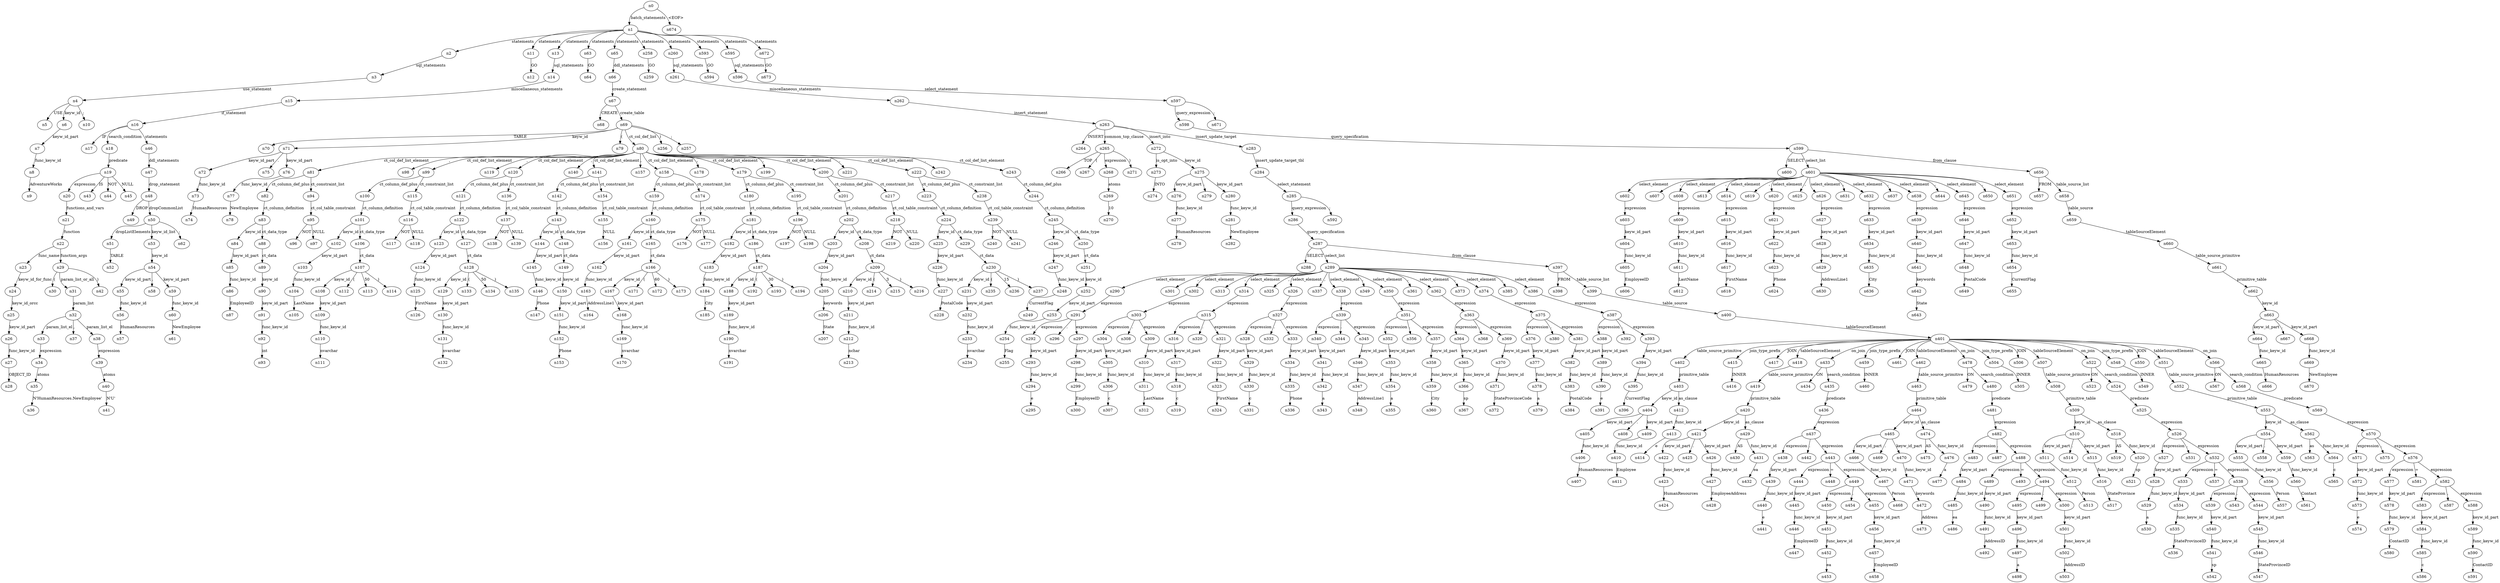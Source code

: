 digraph ParseTree {
  n0 -> n1 [label="batch_statements"];
  n1 -> n2 [label="statements"];
  n2 -> n3 [label="sql_statements"];
  n3 -> n4 [label="use_statement"];
  n4 -> n5 [label="USE"];
  n4 -> n6 [label="keyw_id"];
  n6 -> n7 [label="keyw_id_part"];
  n7 -> n8 [label="func_keyw_id"];
  n8 -> n9 [label="AdventureWorks"];
  n4 -> n10 [label=";"];
  n1 -> n11 [label="statements"];
  n11 -> n12 [label="GO"];
  n1 -> n13 [label="statements"];
  n13 -> n14 [label="sql_statements"];
  n14 -> n15 [label="miscellaneous_statements"];
  n15 -> n16 [label="if_statement"];
  n16 -> n17 [label="IF"];
  n16 -> n18 [label="search_condition"];
  n18 -> n19 [label="predicate"];
  n19 -> n20 [label="expression"];
  n20 -> n21 [label="functions_and_vars"];
  n21 -> n22 [label="function"];
  n22 -> n23 [label="func_name"];
  n23 -> n24 [label="keyw_id_for_func"];
  n24 -> n25 [label="keyw_id_orcc"];
  n25 -> n26 [label="keyw_id_part"];
  n26 -> n27 [label="func_keyw_id"];
  n27 -> n28 [label="OBJECT_ID"];
  n22 -> n29 [label="function_args"];
  n29 -> n30 [label="("];
  n29 -> n31 [label="param_list_or_all"];
  n31 -> n32 [label="param_list"];
  n32 -> n33 [label="param_list_el"];
  n33 -> n34 [label="expression"];
  n34 -> n35 [label="atoms"];
  n35 -> n36 [label="N'HumanResources.NewEmployee'"];
  n32 -> n37 [label=","];
  n32 -> n38 [label="param_list_el"];
  n38 -> n39 [label="expression"];
  n39 -> n40 [label="atoms"];
  n40 -> n41 [label="N'U'"];
  n29 -> n42 [label=")"];
  n19 -> n43 [label="IS"];
  n19 -> n44 [label="NOT"];
  n19 -> n45 [label="NULL"];
  n16 -> n46 [label="statements"];
  n46 -> n47 [label="ddl_statements"];
  n47 -> n48 [label="drop_statement"];
  n48 -> n49 [label="DROP"];
  n48 -> n50 [label="dropCommonList"];
  n50 -> n51 [label="dropListElements"];
  n51 -> n52 [label="TABLE"];
  n50 -> n53 [label="keyw_id_list"];
  n53 -> n54 [label="keyw_id"];
  n54 -> n55 [label="keyw_id_part"];
  n55 -> n56 [label="func_keyw_id"];
  n56 -> n57 [label="HumanResources"];
  n54 -> n58 [label="."];
  n54 -> n59 [label="keyw_id_part"];
  n59 -> n60 [label="func_keyw_id"];
  n60 -> n61 [label="NewEmployee"];
  n50 -> n62 [label=";"];
  n1 -> n63 [label="statements"];
  n63 -> n64 [label="GO"];
  n1 -> n65 [label="statements"];
  n65 -> n66 [label="ddl_statements"];
  n66 -> n67 [label="create_statement"];
  n67 -> n68 [label="CREATE"];
  n67 -> n69 [label="create_table"];
  n69 -> n70 [label="TABLE"];
  n69 -> n71 [label="keyw_id"];
  n71 -> n72 [label="keyw_id_part"];
  n72 -> n73 [label="func_keyw_id"];
  n73 -> n74 [label="HumanResources"];
  n71 -> n75 [label="."];
  n71 -> n76 [label="keyw_id_part"];
  n76 -> n77 [label="func_keyw_id"];
  n77 -> n78 [label="NewEmployee"];
  n69 -> n79 [label="("];
  n69 -> n80 [label="ct_col_def_list"];
  n80 -> n81 [label="ct_col_def_list_element"];
  n81 -> n82 [label="ct_column_def_plus"];
  n82 -> n83 [label="ct_column_definition"];
  n83 -> n84 [label="keyw_id"];
  n84 -> n85 [label="keyw_id_part"];
  n85 -> n86 [label="func_keyw_id"];
  n86 -> n87 [label="EmployeeID"];
  n83 -> n88 [label="ct_data_type"];
  n88 -> n89 [label="ct_data"];
  n89 -> n90 [label="keyw_id"];
  n90 -> n91 [label="keyw_id_part"];
  n91 -> n92 [label="func_keyw_id"];
  n92 -> n93 [label="int"];
  n81 -> n94 [label="ct_constraint_list"];
  n94 -> n95 [label="ct_col_table_constraint"];
  n95 -> n96 [label="NOT"];
  n95 -> n97 [label="NULL"];
  n80 -> n98 [label=","];
  n80 -> n99 [label="ct_col_def_list_element"];
  n99 -> n100 [label="ct_column_def_plus"];
  n100 -> n101 [label="ct_column_definition"];
  n101 -> n102 [label="keyw_id"];
  n102 -> n103 [label="keyw_id_part"];
  n103 -> n104 [label="func_keyw_id"];
  n104 -> n105 [label="LastName"];
  n101 -> n106 [label="ct_data_type"];
  n106 -> n107 [label="ct_data"];
  n107 -> n108 [label="keyw_id"];
  n108 -> n109 [label="keyw_id_part"];
  n109 -> n110 [label="func_keyw_id"];
  n110 -> n111 [label="nvarchar"];
  n107 -> n112 [label="("];
  n107 -> n113 [label="50"];
  n107 -> n114 [label=")"];
  n99 -> n115 [label="ct_constraint_list"];
  n115 -> n116 [label="ct_col_table_constraint"];
  n116 -> n117 [label="NOT"];
  n116 -> n118 [label="NULL"];
  n80 -> n119 [label=","];
  n80 -> n120 [label="ct_col_def_list_element"];
  n120 -> n121 [label="ct_column_def_plus"];
  n121 -> n122 [label="ct_column_definition"];
  n122 -> n123 [label="keyw_id"];
  n123 -> n124 [label="keyw_id_part"];
  n124 -> n125 [label="func_keyw_id"];
  n125 -> n126 [label="FirstName"];
  n122 -> n127 [label="ct_data_type"];
  n127 -> n128 [label="ct_data"];
  n128 -> n129 [label="keyw_id"];
  n129 -> n130 [label="keyw_id_part"];
  n130 -> n131 [label="func_keyw_id"];
  n131 -> n132 [label="nvarchar"];
  n128 -> n133 [label="("];
  n128 -> n134 [label="50"];
  n128 -> n135 [label=")"];
  n120 -> n136 [label="ct_constraint_list"];
  n136 -> n137 [label="ct_col_table_constraint"];
  n137 -> n138 [label="NOT"];
  n137 -> n139 [label="NULL"];
  n80 -> n140 [label=","];
  n80 -> n141 [label="ct_col_def_list_element"];
  n141 -> n142 [label="ct_column_def_plus"];
  n142 -> n143 [label="ct_column_definition"];
  n143 -> n144 [label="keyw_id"];
  n144 -> n145 [label="keyw_id_part"];
  n145 -> n146 [label="func_keyw_id"];
  n146 -> n147 [label="Phone"];
  n143 -> n148 [label="ct_data_type"];
  n148 -> n149 [label="ct_data"];
  n149 -> n150 [label="keyw_id"];
  n150 -> n151 [label="keyw_id_part"];
  n151 -> n152 [label="func_keyw_id"];
  n152 -> n153 [label="Phone"];
  n141 -> n154 [label="ct_constraint_list"];
  n154 -> n155 [label="ct_col_table_constraint"];
  n155 -> n156 [label="NULL"];
  n80 -> n157 [label=","];
  n80 -> n158 [label="ct_col_def_list_element"];
  n158 -> n159 [label="ct_column_def_plus"];
  n159 -> n160 [label="ct_column_definition"];
  n160 -> n161 [label="keyw_id"];
  n161 -> n162 [label="keyw_id_part"];
  n162 -> n163 [label="func_keyw_id"];
  n163 -> n164 [label="AddressLine1"];
  n160 -> n165 [label="ct_data_type"];
  n165 -> n166 [label="ct_data"];
  n166 -> n167 [label="keyw_id"];
  n167 -> n168 [label="keyw_id_part"];
  n168 -> n169 [label="func_keyw_id"];
  n169 -> n170 [label="nvarchar"];
  n166 -> n171 [label="("];
  n166 -> n172 [label="60"];
  n166 -> n173 [label=")"];
  n158 -> n174 [label="ct_constraint_list"];
  n174 -> n175 [label="ct_col_table_constraint"];
  n175 -> n176 [label="NOT"];
  n175 -> n177 [label="NULL"];
  n80 -> n178 [label=","];
  n80 -> n179 [label="ct_col_def_list_element"];
  n179 -> n180 [label="ct_column_def_plus"];
  n180 -> n181 [label="ct_column_definition"];
  n181 -> n182 [label="keyw_id"];
  n182 -> n183 [label="keyw_id_part"];
  n183 -> n184 [label="func_keyw_id"];
  n184 -> n185 [label="City"];
  n181 -> n186 [label="ct_data_type"];
  n186 -> n187 [label="ct_data"];
  n187 -> n188 [label="keyw_id"];
  n188 -> n189 [label="keyw_id_part"];
  n189 -> n190 [label="func_keyw_id"];
  n190 -> n191 [label="nvarchar"];
  n187 -> n192 [label="("];
  n187 -> n193 [label="30"];
  n187 -> n194 [label=")"];
  n179 -> n195 [label="ct_constraint_list"];
  n195 -> n196 [label="ct_col_table_constraint"];
  n196 -> n197 [label="NOT"];
  n196 -> n198 [label="NULL"];
  n80 -> n199 [label=","];
  n80 -> n200 [label="ct_col_def_list_element"];
  n200 -> n201 [label="ct_column_def_plus"];
  n201 -> n202 [label="ct_column_definition"];
  n202 -> n203 [label="keyw_id"];
  n203 -> n204 [label="keyw_id_part"];
  n204 -> n205 [label="func_keyw_id"];
  n205 -> n206 [label="keywords"];
  n206 -> n207 [label="State"];
  n202 -> n208 [label="ct_data_type"];
  n208 -> n209 [label="ct_data"];
  n209 -> n210 [label="keyw_id"];
  n210 -> n211 [label="keyw_id_part"];
  n211 -> n212 [label="func_keyw_id"];
  n212 -> n213 [label="nchar"];
  n209 -> n214 [label="("];
  n209 -> n215 [label="3"];
  n209 -> n216 [label=")"];
  n200 -> n217 [label="ct_constraint_list"];
  n217 -> n218 [label="ct_col_table_constraint"];
  n218 -> n219 [label="NOT"];
  n218 -> n220 [label="NULL"];
  n80 -> n221 [label=","];
  n80 -> n222 [label="ct_col_def_list_element"];
  n222 -> n223 [label="ct_column_def_plus"];
  n223 -> n224 [label="ct_column_definition"];
  n224 -> n225 [label="keyw_id"];
  n225 -> n226 [label="keyw_id_part"];
  n226 -> n227 [label="func_keyw_id"];
  n227 -> n228 [label="PostalCode"];
  n224 -> n229 [label="ct_data_type"];
  n229 -> n230 [label="ct_data"];
  n230 -> n231 [label="keyw_id"];
  n231 -> n232 [label="keyw_id_part"];
  n232 -> n233 [label="func_keyw_id"];
  n233 -> n234 [label="nvarchar"];
  n230 -> n235 [label="("];
  n230 -> n236 [label="15"];
  n230 -> n237 [label=")"];
  n222 -> n238 [label="ct_constraint_list"];
  n238 -> n239 [label="ct_col_table_constraint"];
  n239 -> n240 [label="NOT"];
  n239 -> n241 [label="NULL"];
  n80 -> n242 [label=","];
  n80 -> n243 [label="ct_col_def_list_element"];
  n243 -> n244 [label="ct_column_def_plus"];
  n244 -> n245 [label="ct_column_definition"];
  n245 -> n246 [label="keyw_id"];
  n246 -> n247 [label="keyw_id_part"];
  n247 -> n248 [label="func_keyw_id"];
  n248 -> n249 [label="CurrentFlag"];
  n245 -> n250 [label="ct_data_type"];
  n250 -> n251 [label="ct_data"];
  n251 -> n252 [label="keyw_id"];
  n252 -> n253 [label="keyw_id_part"];
  n253 -> n254 [label="func_keyw_id"];
  n254 -> n255 [label="Flag"];
  n69 -> n256 [label=")"];
  n69 -> n257 [label=";"];
  n1 -> n258 [label="statements"];
  n258 -> n259 [label="GO"];
  n1 -> n260 [label="statements"];
  n260 -> n261 [label="sql_statements"];
  n261 -> n262 [label="miscellaneous_statements"];
  n262 -> n263 [label="insert_statement"];
  n263 -> n264 [label="INSERT"];
  n263 -> n265 [label="common_top_clause"];
  n265 -> n266 [label="TOP"];
  n265 -> n267 [label="("];
  n265 -> n268 [label="expression"];
  n268 -> n269 [label="atoms"];
  n269 -> n270 [label="10"];
  n265 -> n271 [label=")"];
  n263 -> n272 [label="insert_into"];
  n272 -> n273 [label="is_opt_into"];
  n273 -> n274 [label="INTO"];
  n272 -> n275 [label="keyw_id"];
  n275 -> n276 [label="keyw_id_part"];
  n276 -> n277 [label="func_keyw_id"];
  n277 -> n278 [label="HumanResources"];
  n275 -> n279 [label="."];
  n275 -> n280 [label="keyw_id_part"];
  n280 -> n281 [label="func_keyw_id"];
  n281 -> n282 [label="NewEmployee"];
  n263 -> n283 [label="insert_update_target"];
  n283 -> n284 [label="insert_update_target_tbl"];
  n284 -> n285 [label="select_statement"];
  n285 -> n286 [label="query_expression"];
  n286 -> n287 [label="query_specification"];
  n287 -> n288 [label="SELECT"];
  n287 -> n289 [label="select_list"];
  n289 -> n290 [label="select_element"];
  n290 -> n291 [label="expression"];
  n291 -> n292 [label="expression"];
  n292 -> n293 [label="keyw_id_part"];
  n293 -> n294 [label="func_keyw_id"];
  n294 -> n295 [label="e"];
  n291 -> n296 [label="."];
  n291 -> n297 [label="expression"];
  n297 -> n298 [label="keyw_id_part"];
  n298 -> n299 [label="func_keyw_id"];
  n299 -> n300 [label="EmployeeID"];
  n289 -> n301 [label=","];
  n289 -> n302 [label="select_element"];
  n302 -> n303 [label="expression"];
  n303 -> n304 [label="expression"];
  n304 -> n305 [label="keyw_id_part"];
  n305 -> n306 [label="func_keyw_id"];
  n306 -> n307 [label="c"];
  n303 -> n308 [label="."];
  n303 -> n309 [label="expression"];
  n309 -> n310 [label="keyw_id_part"];
  n310 -> n311 [label="func_keyw_id"];
  n311 -> n312 [label="LastName"];
  n289 -> n313 [label=","];
  n289 -> n314 [label="select_element"];
  n314 -> n315 [label="expression"];
  n315 -> n316 [label="expression"];
  n316 -> n317 [label="keyw_id_part"];
  n317 -> n318 [label="func_keyw_id"];
  n318 -> n319 [label="c"];
  n315 -> n320 [label="."];
  n315 -> n321 [label="expression"];
  n321 -> n322 [label="keyw_id_part"];
  n322 -> n323 [label="func_keyw_id"];
  n323 -> n324 [label="FirstName"];
  n289 -> n325 [label=","];
  n289 -> n326 [label="select_element"];
  n326 -> n327 [label="expression"];
  n327 -> n328 [label="expression"];
  n328 -> n329 [label="keyw_id_part"];
  n329 -> n330 [label="func_keyw_id"];
  n330 -> n331 [label="c"];
  n327 -> n332 [label="."];
  n327 -> n333 [label="expression"];
  n333 -> n334 [label="keyw_id_part"];
  n334 -> n335 [label="func_keyw_id"];
  n335 -> n336 [label="Phone"];
  n289 -> n337 [label=","];
  n289 -> n338 [label="select_element"];
  n338 -> n339 [label="expression"];
  n339 -> n340 [label="expression"];
  n340 -> n341 [label="keyw_id_part"];
  n341 -> n342 [label="func_keyw_id"];
  n342 -> n343 [label="a"];
  n339 -> n344 [label="."];
  n339 -> n345 [label="expression"];
  n345 -> n346 [label="keyw_id_part"];
  n346 -> n347 [label="func_keyw_id"];
  n347 -> n348 [label="AddressLine1"];
  n289 -> n349 [label=","];
  n289 -> n350 [label="select_element"];
  n350 -> n351 [label="expression"];
  n351 -> n352 [label="expression"];
  n352 -> n353 [label="keyw_id_part"];
  n353 -> n354 [label="func_keyw_id"];
  n354 -> n355 [label="a"];
  n351 -> n356 [label="."];
  n351 -> n357 [label="expression"];
  n357 -> n358 [label="keyw_id_part"];
  n358 -> n359 [label="func_keyw_id"];
  n359 -> n360 [label="City"];
  n289 -> n361 [label=","];
  n289 -> n362 [label="select_element"];
  n362 -> n363 [label="expression"];
  n363 -> n364 [label="expression"];
  n364 -> n365 [label="keyw_id_part"];
  n365 -> n366 [label="func_keyw_id"];
  n366 -> n367 [label="sp"];
  n363 -> n368 [label="."];
  n363 -> n369 [label="expression"];
  n369 -> n370 [label="keyw_id_part"];
  n370 -> n371 [label="func_keyw_id"];
  n371 -> n372 [label="StateProvinceCode"];
  n289 -> n373 [label=","];
  n289 -> n374 [label="select_element"];
  n374 -> n375 [label="expression"];
  n375 -> n376 [label="expression"];
  n376 -> n377 [label="keyw_id_part"];
  n377 -> n378 [label="func_keyw_id"];
  n378 -> n379 [label="a"];
  n375 -> n380 [label="."];
  n375 -> n381 [label="expression"];
  n381 -> n382 [label="keyw_id_part"];
  n382 -> n383 [label="func_keyw_id"];
  n383 -> n384 [label="PostalCode"];
  n289 -> n385 [label=","];
  n289 -> n386 [label="select_element"];
  n386 -> n387 [label="expression"];
  n387 -> n388 [label="expression"];
  n388 -> n389 [label="keyw_id_part"];
  n389 -> n390 [label="func_keyw_id"];
  n390 -> n391 [label="e"];
  n387 -> n392 [label="."];
  n387 -> n393 [label="expression"];
  n393 -> n394 [label="keyw_id_part"];
  n394 -> n395 [label="func_keyw_id"];
  n395 -> n396 [label="CurrentFlag"];
  n287 -> n397 [label="from_clause"];
  n397 -> n398 [label="FROM"];
  n397 -> n399 [label="table_source_list"];
  n399 -> n400 [label="table_source"];
  n400 -> n401 [label="tableSourceElement"];
  n401 -> n402 [label="table_source_primitive"];
  n402 -> n403 [label="primitive_table"];
  n403 -> n404 [label="keyw_id"];
  n404 -> n405 [label="keyw_id_part"];
  n405 -> n406 [label="func_keyw_id"];
  n406 -> n407 [label="HumanResources"];
  n404 -> n408 [label="."];
  n404 -> n409 [label="keyw_id_part"];
  n409 -> n410 [label="func_keyw_id"];
  n410 -> n411 [label="Employee"];
  n403 -> n412 [label="as_clause"];
  n412 -> n413 [label="func_keyw_id"];
  n413 -> n414 [label="e"];
  n401 -> n415 [label="join_type_prefix"];
  n415 -> n416 [label="INNER"];
  n401 -> n417 [label="JOIN"];
  n401 -> n418 [label="tableSourceElement"];
  n418 -> n419 [label="table_source_primitive"];
  n419 -> n420 [label="primitive_table"];
  n420 -> n421 [label="keyw_id"];
  n421 -> n422 [label="keyw_id_part"];
  n422 -> n423 [label="func_keyw_id"];
  n423 -> n424 [label="HumanResources"];
  n421 -> n425 [label="."];
  n421 -> n426 [label="keyw_id_part"];
  n426 -> n427 [label="func_keyw_id"];
  n427 -> n428 [label="EmployeeAddress"];
  n420 -> n429 [label="as_clause"];
  n429 -> n430 [label="AS"];
  n429 -> n431 [label="func_keyw_id"];
  n431 -> n432 [label="ea"];
  n401 -> n433 [label="on_join"];
  n433 -> n434 [label="ON"];
  n433 -> n435 [label="search_condition"];
  n435 -> n436 [label="predicate"];
  n436 -> n437 [label="expression"];
  n437 -> n438 [label="expression"];
  n438 -> n439 [label="keyw_id_part"];
  n439 -> n440 [label="func_keyw_id"];
  n440 -> n441 [label="e"];
  n437 -> n442 [label="."];
  n437 -> n443 [label="expression"];
  n443 -> n444 [label="expression"];
  n444 -> n445 [label="keyw_id_part"];
  n445 -> n446 [label="func_keyw_id"];
  n446 -> n447 [label="EmployeeID"];
  n443 -> n448 [label="="];
  n443 -> n449 [label="expression"];
  n449 -> n450 [label="expression"];
  n450 -> n451 [label="keyw_id_part"];
  n451 -> n452 [label="func_keyw_id"];
  n452 -> n453 [label="ea"];
  n449 -> n454 [label="."];
  n449 -> n455 [label="expression"];
  n455 -> n456 [label="keyw_id_part"];
  n456 -> n457 [label="func_keyw_id"];
  n457 -> n458 [label="EmployeeID"];
  n401 -> n459 [label="join_type_prefix"];
  n459 -> n460 [label="INNER"];
  n401 -> n461 [label="JOIN"];
  n401 -> n462 [label="tableSourceElement"];
  n462 -> n463 [label="table_source_primitive"];
  n463 -> n464 [label="primitive_table"];
  n464 -> n465 [label="keyw_id"];
  n465 -> n466 [label="keyw_id_part"];
  n466 -> n467 [label="func_keyw_id"];
  n467 -> n468 [label="Person"];
  n465 -> n469 [label="."];
  n465 -> n470 [label="keyw_id_part"];
  n470 -> n471 [label="func_keyw_id"];
  n471 -> n472 [label="keywords"];
  n472 -> n473 [label="Address"];
  n464 -> n474 [label="as_clause"];
  n474 -> n475 [label="AS"];
  n474 -> n476 [label="func_keyw_id"];
  n476 -> n477 [label="a"];
  n401 -> n478 [label="on_join"];
  n478 -> n479 [label="ON"];
  n478 -> n480 [label="search_condition"];
  n480 -> n481 [label="predicate"];
  n481 -> n482 [label="expression"];
  n482 -> n483 [label="expression"];
  n483 -> n484 [label="keyw_id_part"];
  n484 -> n485 [label="func_keyw_id"];
  n485 -> n486 [label="ea"];
  n482 -> n487 [label="."];
  n482 -> n488 [label="expression"];
  n488 -> n489 [label="expression"];
  n489 -> n490 [label="keyw_id_part"];
  n490 -> n491 [label="func_keyw_id"];
  n491 -> n492 [label="AddressID"];
  n488 -> n493 [label="="];
  n488 -> n494 [label="expression"];
  n494 -> n495 [label="expression"];
  n495 -> n496 [label="keyw_id_part"];
  n496 -> n497 [label="func_keyw_id"];
  n497 -> n498 [label="a"];
  n494 -> n499 [label="."];
  n494 -> n500 [label="expression"];
  n500 -> n501 [label="keyw_id_part"];
  n501 -> n502 [label="func_keyw_id"];
  n502 -> n503 [label="AddressID"];
  n401 -> n504 [label="join_type_prefix"];
  n504 -> n505 [label="INNER"];
  n401 -> n506 [label="JOIN"];
  n401 -> n507 [label="tableSourceElement"];
  n507 -> n508 [label="table_source_primitive"];
  n508 -> n509 [label="primitive_table"];
  n509 -> n510 [label="keyw_id"];
  n510 -> n511 [label="keyw_id_part"];
  n511 -> n512 [label="func_keyw_id"];
  n512 -> n513 [label="Person"];
  n510 -> n514 [label="."];
  n510 -> n515 [label="keyw_id_part"];
  n515 -> n516 [label="func_keyw_id"];
  n516 -> n517 [label="StateProvince"];
  n509 -> n518 [label="as_clause"];
  n518 -> n519 [label="AS"];
  n518 -> n520 [label="func_keyw_id"];
  n520 -> n521 [label="sp"];
  n401 -> n522 [label="on_join"];
  n522 -> n523 [label="ON"];
  n522 -> n524 [label="search_condition"];
  n524 -> n525 [label="predicate"];
  n525 -> n526 [label="expression"];
  n526 -> n527 [label="expression"];
  n527 -> n528 [label="keyw_id_part"];
  n528 -> n529 [label="func_keyw_id"];
  n529 -> n530 [label="a"];
  n526 -> n531 [label="."];
  n526 -> n532 [label="expression"];
  n532 -> n533 [label="expression"];
  n533 -> n534 [label="keyw_id_part"];
  n534 -> n535 [label="func_keyw_id"];
  n535 -> n536 [label="StateProvinceID"];
  n532 -> n537 [label="="];
  n532 -> n538 [label="expression"];
  n538 -> n539 [label="expression"];
  n539 -> n540 [label="keyw_id_part"];
  n540 -> n541 [label="func_keyw_id"];
  n541 -> n542 [label="sp"];
  n538 -> n543 [label="."];
  n538 -> n544 [label="expression"];
  n544 -> n545 [label="keyw_id_part"];
  n545 -> n546 [label="func_keyw_id"];
  n546 -> n547 [label="StateProvinceID"];
  n401 -> n548 [label="join_type_prefix"];
  n548 -> n549 [label="INNER"];
  n401 -> n550 [label="JOIN"];
  n401 -> n551 [label="tableSourceElement"];
  n551 -> n552 [label="table_source_primitive"];
  n552 -> n553 [label="primitive_table"];
  n553 -> n554 [label="keyw_id"];
  n554 -> n555 [label="keyw_id_part"];
  n555 -> n556 [label="func_keyw_id"];
  n556 -> n557 [label="Person"];
  n554 -> n558 [label="."];
  n554 -> n559 [label="keyw_id_part"];
  n559 -> n560 [label="func_keyw_id"];
  n560 -> n561 [label="Contact"];
  n553 -> n562 [label="as_clause"];
  n562 -> n563 [label="as"];
  n562 -> n564 [label="func_keyw_id"];
  n564 -> n565 [label="c"];
  n401 -> n566 [label="on_join"];
  n566 -> n567 [label="ON"];
  n566 -> n568 [label="search_condition"];
  n568 -> n569 [label="predicate"];
  n569 -> n570 [label="expression"];
  n570 -> n571 [label="expression"];
  n571 -> n572 [label="keyw_id_part"];
  n572 -> n573 [label="func_keyw_id"];
  n573 -> n574 [label="e"];
  n570 -> n575 [label="."];
  n570 -> n576 [label="expression"];
  n576 -> n577 [label="expression"];
  n577 -> n578 [label="keyw_id_part"];
  n578 -> n579 [label="func_keyw_id"];
  n579 -> n580 [label="ContactID"];
  n576 -> n581 [label="="];
  n576 -> n582 [label="expression"];
  n582 -> n583 [label="expression"];
  n583 -> n584 [label="keyw_id_part"];
  n584 -> n585 [label="func_keyw_id"];
  n585 -> n586 [label="c"];
  n582 -> n587 [label="."];
  n582 -> n588 [label="expression"];
  n588 -> n589 [label="keyw_id_part"];
  n589 -> n590 [label="func_keyw_id"];
  n590 -> n591 [label="ContactID"];
  n285 -> n592 [label=";"];
  n1 -> n593 [label="statements"];
  n593 -> n594 [label="GO"];
  n1 -> n595 [label="statements"];
  n595 -> n596 [label="sql_statements"];
  n596 -> n597 [label="select_statement"];
  n597 -> n598 [label="query_expression"];
  n598 -> n599 [label="query_specification"];
  n599 -> n600 [label="SELECT"];
  n599 -> n601 [label="select_list"];
  n601 -> n602 [label="select_element"];
  n602 -> n603 [label="expression"];
  n603 -> n604 [label="keyw_id_part"];
  n604 -> n605 [label="func_keyw_id"];
  n605 -> n606 [label="EmployeeID"];
  n601 -> n607 [label=","];
  n601 -> n608 [label="select_element"];
  n608 -> n609 [label="expression"];
  n609 -> n610 [label="keyw_id_part"];
  n610 -> n611 [label="func_keyw_id"];
  n611 -> n612 [label="LastName"];
  n601 -> n613 [label=","];
  n601 -> n614 [label="select_element"];
  n614 -> n615 [label="expression"];
  n615 -> n616 [label="keyw_id_part"];
  n616 -> n617 [label="func_keyw_id"];
  n617 -> n618 [label="FirstName"];
  n601 -> n619 [label=","];
  n601 -> n620 [label="select_element"];
  n620 -> n621 [label="expression"];
  n621 -> n622 [label="keyw_id_part"];
  n622 -> n623 [label="func_keyw_id"];
  n623 -> n624 [label="Phone"];
  n601 -> n625 [label=","];
  n601 -> n626 [label="select_element"];
  n626 -> n627 [label="expression"];
  n627 -> n628 [label="keyw_id_part"];
  n628 -> n629 [label="func_keyw_id"];
  n629 -> n630 [label="AddressLine1"];
  n601 -> n631 [label=","];
  n601 -> n632 [label="select_element"];
  n632 -> n633 [label="expression"];
  n633 -> n634 [label="keyw_id_part"];
  n634 -> n635 [label="func_keyw_id"];
  n635 -> n636 [label="City"];
  n601 -> n637 [label=","];
  n601 -> n638 [label="select_element"];
  n638 -> n639 [label="expression"];
  n639 -> n640 [label="keyw_id_part"];
  n640 -> n641 [label="func_keyw_id"];
  n641 -> n642 [label="keywords"];
  n642 -> n643 [label="State"];
  n601 -> n644 [label=","];
  n601 -> n645 [label="select_element"];
  n645 -> n646 [label="expression"];
  n646 -> n647 [label="keyw_id_part"];
  n647 -> n648 [label="func_keyw_id"];
  n648 -> n649 [label="PostalCode"];
  n601 -> n650 [label=","];
  n601 -> n651 [label="select_element"];
  n651 -> n652 [label="expression"];
  n652 -> n653 [label="keyw_id_part"];
  n653 -> n654 [label="func_keyw_id"];
  n654 -> n655 [label="CurrentFlag"];
  n599 -> n656 [label="from_clause"];
  n656 -> n657 [label="FROM"];
  n656 -> n658 [label="table_source_list"];
  n658 -> n659 [label="table_source"];
  n659 -> n660 [label="tableSourceElement"];
  n660 -> n661 [label="table_source_primitive"];
  n661 -> n662 [label="primitive_table"];
  n662 -> n663 [label="keyw_id"];
  n663 -> n664 [label="keyw_id_part"];
  n664 -> n665 [label="func_keyw_id"];
  n665 -> n666 [label="HumanResources"];
  n663 -> n667 [label="."];
  n663 -> n668 [label="keyw_id_part"];
  n668 -> n669 [label="func_keyw_id"];
  n669 -> n670 [label="NewEmployee"];
  n597 -> n671 [label=";"];
  n1 -> n672 [label="statements"];
  n672 -> n673 [label="GO"];
  n0 -> n674 [label="<EOF>"];
}